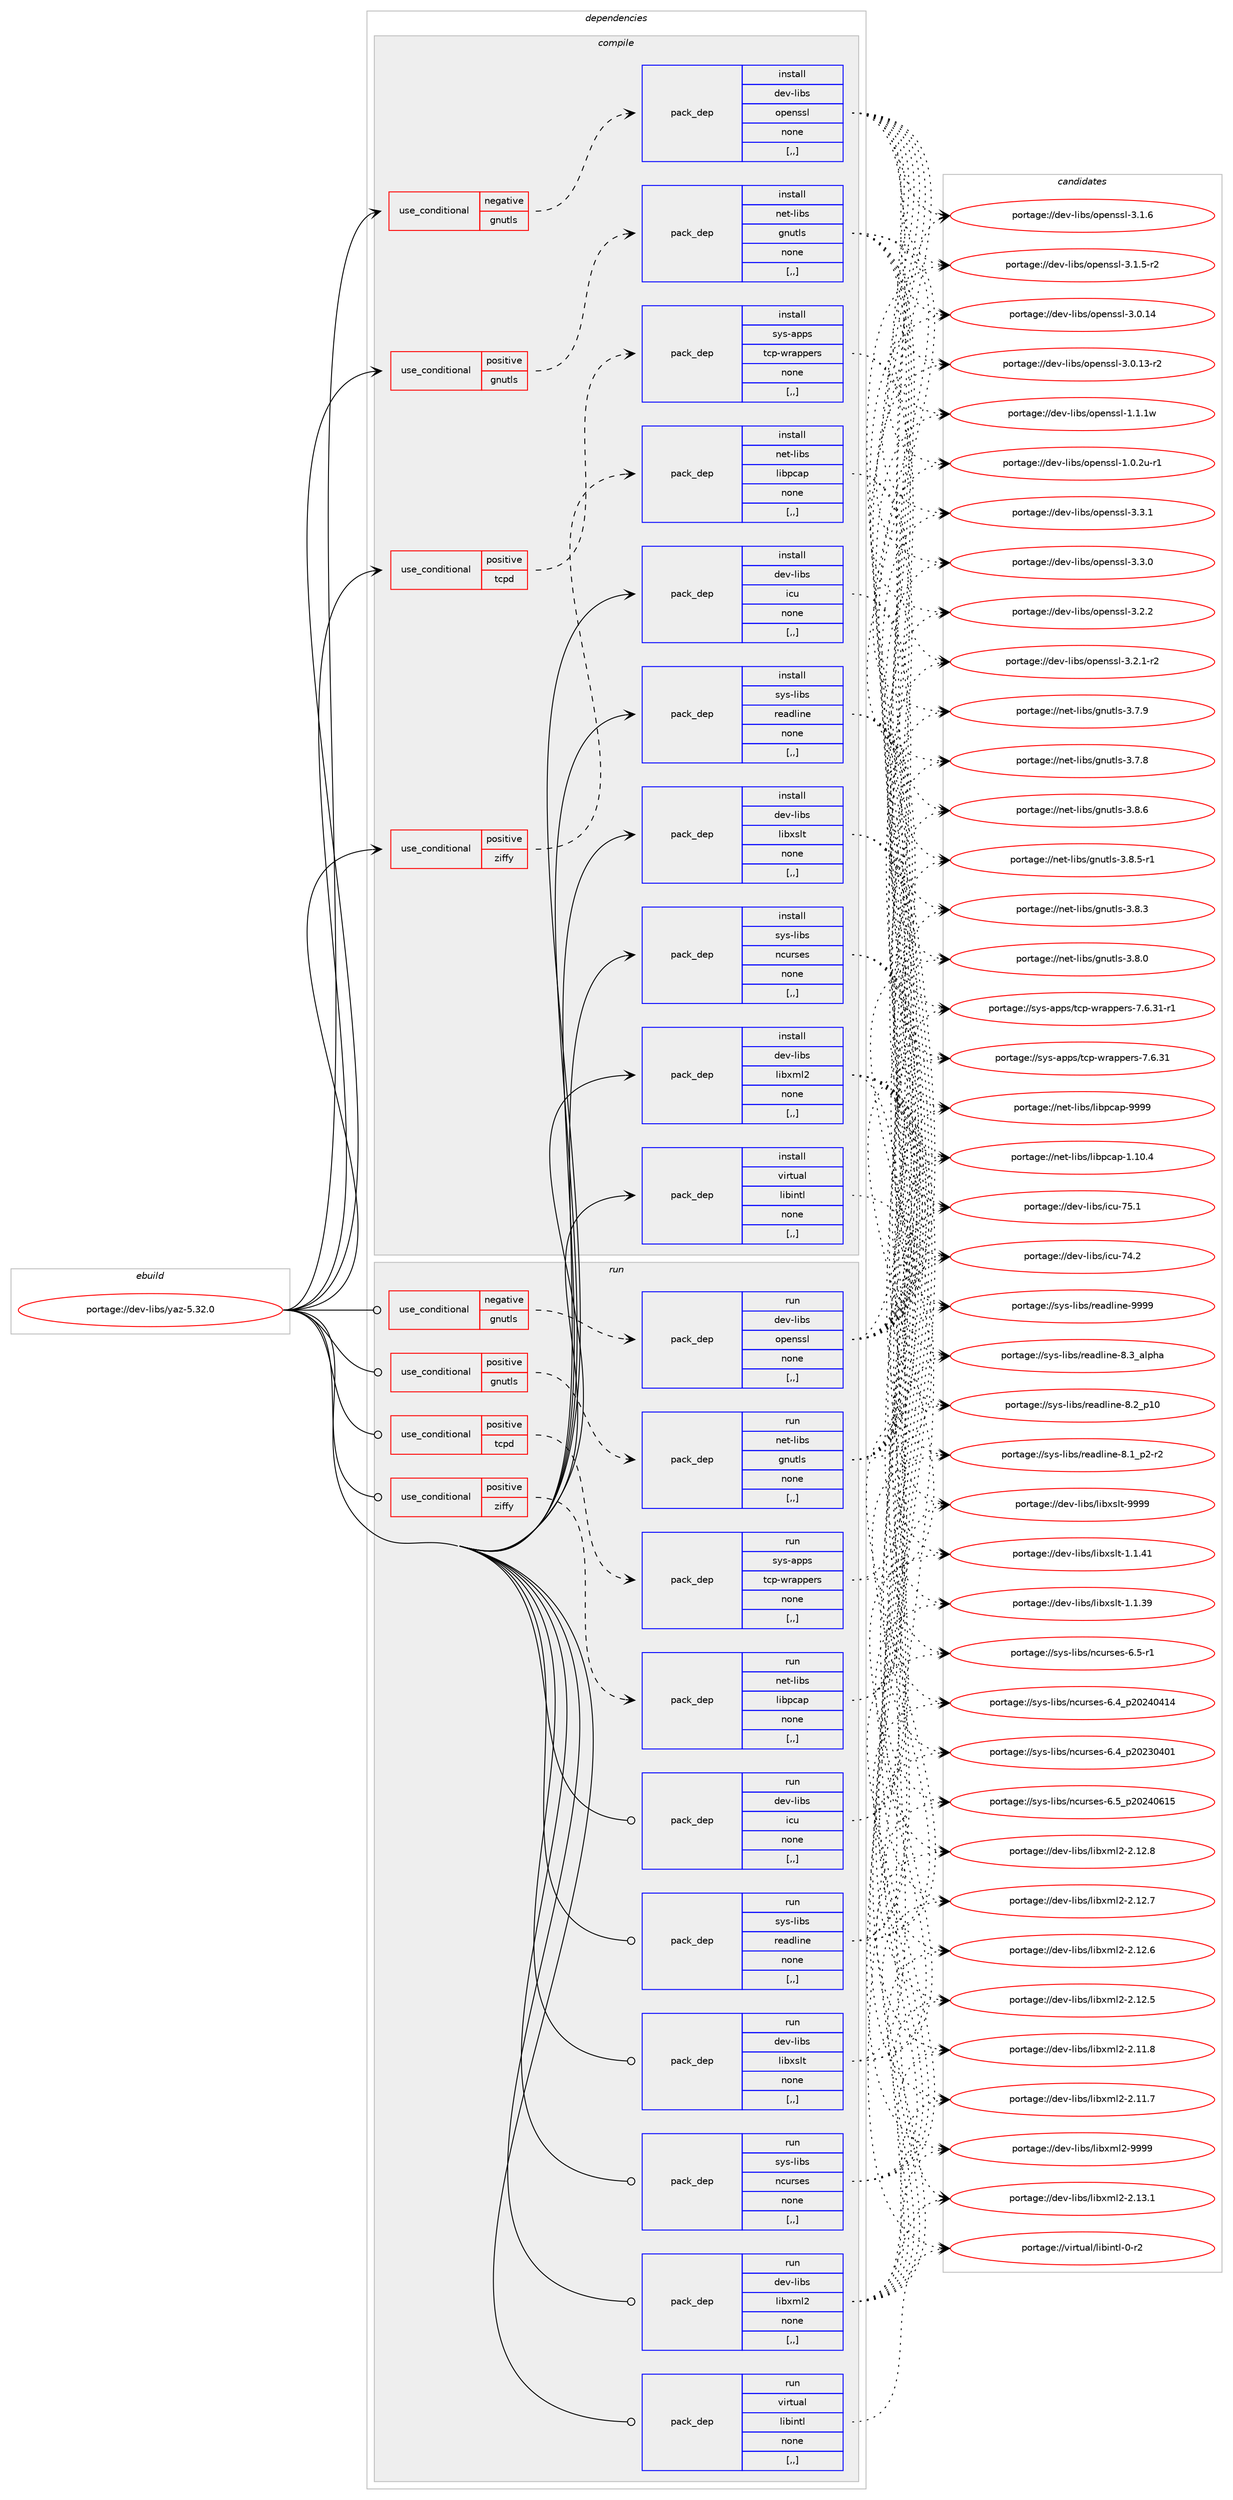 digraph prolog {

# *************
# Graph options
# *************

newrank=true;
concentrate=true;
compound=true;
graph [rankdir=LR,fontname=Helvetica,fontsize=10,ranksep=1.5];#, ranksep=2.5, nodesep=0.2];
edge  [arrowhead=vee];
node  [fontname=Helvetica,fontsize=10];

# **********
# The ebuild
# **********

subgraph cluster_leftcol {
color=gray;
label=<<i>ebuild</i>>;
id [label="portage://dev-libs/yaz-5.32.0", color=red, width=4, href="../dev-libs/yaz-5.32.0.svg"];
}

# ****************
# The dependencies
# ****************

subgraph cluster_midcol {
color=gray;
label=<<i>dependencies</i>>;
subgraph cluster_compile {
fillcolor="#eeeeee";
style=filled;
label=<<i>compile</i>>;
subgraph cond28778 {
dependency115254 [label=<<TABLE BORDER="0" CELLBORDER="1" CELLSPACING="0" CELLPADDING="4"><TR><TD ROWSPAN="3" CELLPADDING="10">use_conditional</TD></TR><TR><TD>negative</TD></TR><TR><TD>gnutls</TD></TR></TABLE>>, shape=none, color=red];
subgraph pack85278 {
dependency115255 [label=<<TABLE BORDER="0" CELLBORDER="1" CELLSPACING="0" CELLPADDING="4" WIDTH="220"><TR><TD ROWSPAN="6" CELLPADDING="30">pack_dep</TD></TR><TR><TD WIDTH="110">install</TD></TR><TR><TD>dev-libs</TD></TR><TR><TD>openssl</TD></TR><TR><TD>none</TD></TR><TR><TD>[,,]</TD></TR></TABLE>>, shape=none, color=blue];
}
dependency115254:e -> dependency115255:w [weight=20,style="dashed",arrowhead="vee"];
}
id:e -> dependency115254:w [weight=20,style="solid",arrowhead="vee"];
subgraph cond28779 {
dependency115256 [label=<<TABLE BORDER="0" CELLBORDER="1" CELLSPACING="0" CELLPADDING="4"><TR><TD ROWSPAN="3" CELLPADDING="10">use_conditional</TD></TR><TR><TD>positive</TD></TR><TR><TD>gnutls</TD></TR></TABLE>>, shape=none, color=red];
subgraph pack85279 {
dependency115257 [label=<<TABLE BORDER="0" CELLBORDER="1" CELLSPACING="0" CELLPADDING="4" WIDTH="220"><TR><TD ROWSPAN="6" CELLPADDING="30">pack_dep</TD></TR><TR><TD WIDTH="110">install</TD></TR><TR><TD>net-libs</TD></TR><TR><TD>gnutls</TD></TR><TR><TD>none</TD></TR><TR><TD>[,,]</TD></TR></TABLE>>, shape=none, color=blue];
}
dependency115256:e -> dependency115257:w [weight=20,style="dashed",arrowhead="vee"];
}
id:e -> dependency115256:w [weight=20,style="solid",arrowhead="vee"];
subgraph cond28780 {
dependency115258 [label=<<TABLE BORDER="0" CELLBORDER="1" CELLSPACING="0" CELLPADDING="4"><TR><TD ROWSPAN="3" CELLPADDING="10">use_conditional</TD></TR><TR><TD>positive</TD></TR><TR><TD>tcpd</TD></TR></TABLE>>, shape=none, color=red];
subgraph pack85280 {
dependency115259 [label=<<TABLE BORDER="0" CELLBORDER="1" CELLSPACING="0" CELLPADDING="4" WIDTH="220"><TR><TD ROWSPAN="6" CELLPADDING="30">pack_dep</TD></TR><TR><TD WIDTH="110">install</TD></TR><TR><TD>sys-apps</TD></TR><TR><TD>tcp-wrappers</TD></TR><TR><TD>none</TD></TR><TR><TD>[,,]</TD></TR></TABLE>>, shape=none, color=blue];
}
dependency115258:e -> dependency115259:w [weight=20,style="dashed",arrowhead="vee"];
}
id:e -> dependency115258:w [weight=20,style="solid",arrowhead="vee"];
subgraph cond28781 {
dependency115260 [label=<<TABLE BORDER="0" CELLBORDER="1" CELLSPACING="0" CELLPADDING="4"><TR><TD ROWSPAN="3" CELLPADDING="10">use_conditional</TD></TR><TR><TD>positive</TD></TR><TR><TD>ziffy</TD></TR></TABLE>>, shape=none, color=red];
subgraph pack85281 {
dependency115261 [label=<<TABLE BORDER="0" CELLBORDER="1" CELLSPACING="0" CELLPADDING="4" WIDTH="220"><TR><TD ROWSPAN="6" CELLPADDING="30">pack_dep</TD></TR><TR><TD WIDTH="110">install</TD></TR><TR><TD>net-libs</TD></TR><TR><TD>libpcap</TD></TR><TR><TD>none</TD></TR><TR><TD>[,,]</TD></TR></TABLE>>, shape=none, color=blue];
}
dependency115260:e -> dependency115261:w [weight=20,style="dashed",arrowhead="vee"];
}
id:e -> dependency115260:w [weight=20,style="solid",arrowhead="vee"];
subgraph pack85282 {
dependency115262 [label=<<TABLE BORDER="0" CELLBORDER="1" CELLSPACING="0" CELLPADDING="4" WIDTH="220"><TR><TD ROWSPAN="6" CELLPADDING="30">pack_dep</TD></TR><TR><TD WIDTH="110">install</TD></TR><TR><TD>dev-libs</TD></TR><TR><TD>icu</TD></TR><TR><TD>none</TD></TR><TR><TD>[,,]</TD></TR></TABLE>>, shape=none, color=blue];
}
id:e -> dependency115262:w [weight=20,style="solid",arrowhead="vee"];
subgraph pack85283 {
dependency115263 [label=<<TABLE BORDER="0" CELLBORDER="1" CELLSPACING="0" CELLPADDING="4" WIDTH="220"><TR><TD ROWSPAN="6" CELLPADDING="30">pack_dep</TD></TR><TR><TD WIDTH="110">install</TD></TR><TR><TD>dev-libs</TD></TR><TR><TD>libxml2</TD></TR><TR><TD>none</TD></TR><TR><TD>[,,]</TD></TR></TABLE>>, shape=none, color=blue];
}
id:e -> dependency115263:w [weight=20,style="solid",arrowhead="vee"];
subgraph pack85284 {
dependency115264 [label=<<TABLE BORDER="0" CELLBORDER="1" CELLSPACING="0" CELLPADDING="4" WIDTH="220"><TR><TD ROWSPAN="6" CELLPADDING="30">pack_dep</TD></TR><TR><TD WIDTH="110">install</TD></TR><TR><TD>dev-libs</TD></TR><TR><TD>libxslt</TD></TR><TR><TD>none</TD></TR><TR><TD>[,,]</TD></TR></TABLE>>, shape=none, color=blue];
}
id:e -> dependency115264:w [weight=20,style="solid",arrowhead="vee"];
subgraph pack85285 {
dependency115265 [label=<<TABLE BORDER="0" CELLBORDER="1" CELLSPACING="0" CELLPADDING="4" WIDTH="220"><TR><TD ROWSPAN="6" CELLPADDING="30">pack_dep</TD></TR><TR><TD WIDTH="110">install</TD></TR><TR><TD>sys-libs</TD></TR><TR><TD>ncurses</TD></TR><TR><TD>none</TD></TR><TR><TD>[,,]</TD></TR></TABLE>>, shape=none, color=blue];
}
id:e -> dependency115265:w [weight=20,style="solid",arrowhead="vee"];
subgraph pack85286 {
dependency115266 [label=<<TABLE BORDER="0" CELLBORDER="1" CELLSPACING="0" CELLPADDING="4" WIDTH="220"><TR><TD ROWSPAN="6" CELLPADDING="30">pack_dep</TD></TR><TR><TD WIDTH="110">install</TD></TR><TR><TD>sys-libs</TD></TR><TR><TD>readline</TD></TR><TR><TD>none</TD></TR><TR><TD>[,,]</TD></TR></TABLE>>, shape=none, color=blue];
}
id:e -> dependency115266:w [weight=20,style="solid",arrowhead="vee"];
subgraph pack85287 {
dependency115267 [label=<<TABLE BORDER="0" CELLBORDER="1" CELLSPACING="0" CELLPADDING="4" WIDTH="220"><TR><TD ROWSPAN="6" CELLPADDING="30">pack_dep</TD></TR><TR><TD WIDTH="110">install</TD></TR><TR><TD>virtual</TD></TR><TR><TD>libintl</TD></TR><TR><TD>none</TD></TR><TR><TD>[,,]</TD></TR></TABLE>>, shape=none, color=blue];
}
id:e -> dependency115267:w [weight=20,style="solid",arrowhead="vee"];
}
subgraph cluster_compileandrun {
fillcolor="#eeeeee";
style=filled;
label=<<i>compile and run</i>>;
}
subgraph cluster_run {
fillcolor="#eeeeee";
style=filled;
label=<<i>run</i>>;
subgraph cond28782 {
dependency115268 [label=<<TABLE BORDER="0" CELLBORDER="1" CELLSPACING="0" CELLPADDING="4"><TR><TD ROWSPAN="3" CELLPADDING="10">use_conditional</TD></TR><TR><TD>negative</TD></TR><TR><TD>gnutls</TD></TR></TABLE>>, shape=none, color=red];
subgraph pack85288 {
dependency115269 [label=<<TABLE BORDER="0" CELLBORDER="1" CELLSPACING="0" CELLPADDING="4" WIDTH="220"><TR><TD ROWSPAN="6" CELLPADDING="30">pack_dep</TD></TR><TR><TD WIDTH="110">run</TD></TR><TR><TD>dev-libs</TD></TR><TR><TD>openssl</TD></TR><TR><TD>none</TD></TR><TR><TD>[,,]</TD></TR></TABLE>>, shape=none, color=blue];
}
dependency115268:e -> dependency115269:w [weight=20,style="dashed",arrowhead="vee"];
}
id:e -> dependency115268:w [weight=20,style="solid",arrowhead="odot"];
subgraph cond28783 {
dependency115270 [label=<<TABLE BORDER="0" CELLBORDER="1" CELLSPACING="0" CELLPADDING="4"><TR><TD ROWSPAN="3" CELLPADDING="10">use_conditional</TD></TR><TR><TD>positive</TD></TR><TR><TD>gnutls</TD></TR></TABLE>>, shape=none, color=red];
subgraph pack85289 {
dependency115271 [label=<<TABLE BORDER="0" CELLBORDER="1" CELLSPACING="0" CELLPADDING="4" WIDTH="220"><TR><TD ROWSPAN="6" CELLPADDING="30">pack_dep</TD></TR><TR><TD WIDTH="110">run</TD></TR><TR><TD>net-libs</TD></TR><TR><TD>gnutls</TD></TR><TR><TD>none</TD></TR><TR><TD>[,,]</TD></TR></TABLE>>, shape=none, color=blue];
}
dependency115270:e -> dependency115271:w [weight=20,style="dashed",arrowhead="vee"];
}
id:e -> dependency115270:w [weight=20,style="solid",arrowhead="odot"];
subgraph cond28784 {
dependency115272 [label=<<TABLE BORDER="0" CELLBORDER="1" CELLSPACING="0" CELLPADDING="4"><TR><TD ROWSPAN="3" CELLPADDING="10">use_conditional</TD></TR><TR><TD>positive</TD></TR><TR><TD>tcpd</TD></TR></TABLE>>, shape=none, color=red];
subgraph pack85290 {
dependency115273 [label=<<TABLE BORDER="0" CELLBORDER="1" CELLSPACING="0" CELLPADDING="4" WIDTH="220"><TR><TD ROWSPAN="6" CELLPADDING="30">pack_dep</TD></TR><TR><TD WIDTH="110">run</TD></TR><TR><TD>sys-apps</TD></TR><TR><TD>tcp-wrappers</TD></TR><TR><TD>none</TD></TR><TR><TD>[,,]</TD></TR></TABLE>>, shape=none, color=blue];
}
dependency115272:e -> dependency115273:w [weight=20,style="dashed",arrowhead="vee"];
}
id:e -> dependency115272:w [weight=20,style="solid",arrowhead="odot"];
subgraph cond28785 {
dependency115274 [label=<<TABLE BORDER="0" CELLBORDER="1" CELLSPACING="0" CELLPADDING="4"><TR><TD ROWSPAN="3" CELLPADDING="10">use_conditional</TD></TR><TR><TD>positive</TD></TR><TR><TD>ziffy</TD></TR></TABLE>>, shape=none, color=red];
subgraph pack85291 {
dependency115275 [label=<<TABLE BORDER="0" CELLBORDER="1" CELLSPACING="0" CELLPADDING="4" WIDTH="220"><TR><TD ROWSPAN="6" CELLPADDING="30">pack_dep</TD></TR><TR><TD WIDTH="110">run</TD></TR><TR><TD>net-libs</TD></TR><TR><TD>libpcap</TD></TR><TR><TD>none</TD></TR><TR><TD>[,,]</TD></TR></TABLE>>, shape=none, color=blue];
}
dependency115274:e -> dependency115275:w [weight=20,style="dashed",arrowhead="vee"];
}
id:e -> dependency115274:w [weight=20,style="solid",arrowhead="odot"];
subgraph pack85292 {
dependency115276 [label=<<TABLE BORDER="0" CELLBORDER="1" CELLSPACING="0" CELLPADDING="4" WIDTH="220"><TR><TD ROWSPAN="6" CELLPADDING="30">pack_dep</TD></TR><TR><TD WIDTH="110">run</TD></TR><TR><TD>dev-libs</TD></TR><TR><TD>icu</TD></TR><TR><TD>none</TD></TR><TR><TD>[,,]</TD></TR></TABLE>>, shape=none, color=blue];
}
id:e -> dependency115276:w [weight=20,style="solid",arrowhead="odot"];
subgraph pack85293 {
dependency115277 [label=<<TABLE BORDER="0" CELLBORDER="1" CELLSPACING="0" CELLPADDING="4" WIDTH="220"><TR><TD ROWSPAN="6" CELLPADDING="30">pack_dep</TD></TR><TR><TD WIDTH="110">run</TD></TR><TR><TD>dev-libs</TD></TR><TR><TD>libxml2</TD></TR><TR><TD>none</TD></TR><TR><TD>[,,]</TD></TR></TABLE>>, shape=none, color=blue];
}
id:e -> dependency115277:w [weight=20,style="solid",arrowhead="odot"];
subgraph pack85294 {
dependency115278 [label=<<TABLE BORDER="0" CELLBORDER="1" CELLSPACING="0" CELLPADDING="4" WIDTH="220"><TR><TD ROWSPAN="6" CELLPADDING="30">pack_dep</TD></TR><TR><TD WIDTH="110">run</TD></TR><TR><TD>dev-libs</TD></TR><TR><TD>libxslt</TD></TR><TR><TD>none</TD></TR><TR><TD>[,,]</TD></TR></TABLE>>, shape=none, color=blue];
}
id:e -> dependency115278:w [weight=20,style="solid",arrowhead="odot"];
subgraph pack85295 {
dependency115279 [label=<<TABLE BORDER="0" CELLBORDER="1" CELLSPACING="0" CELLPADDING="4" WIDTH="220"><TR><TD ROWSPAN="6" CELLPADDING="30">pack_dep</TD></TR><TR><TD WIDTH="110">run</TD></TR><TR><TD>sys-libs</TD></TR><TR><TD>ncurses</TD></TR><TR><TD>none</TD></TR><TR><TD>[,,]</TD></TR></TABLE>>, shape=none, color=blue];
}
id:e -> dependency115279:w [weight=20,style="solid",arrowhead="odot"];
subgraph pack85296 {
dependency115280 [label=<<TABLE BORDER="0" CELLBORDER="1" CELLSPACING="0" CELLPADDING="4" WIDTH="220"><TR><TD ROWSPAN="6" CELLPADDING="30">pack_dep</TD></TR><TR><TD WIDTH="110">run</TD></TR><TR><TD>sys-libs</TD></TR><TR><TD>readline</TD></TR><TR><TD>none</TD></TR><TR><TD>[,,]</TD></TR></TABLE>>, shape=none, color=blue];
}
id:e -> dependency115280:w [weight=20,style="solid",arrowhead="odot"];
subgraph pack85297 {
dependency115281 [label=<<TABLE BORDER="0" CELLBORDER="1" CELLSPACING="0" CELLPADDING="4" WIDTH="220"><TR><TD ROWSPAN="6" CELLPADDING="30">pack_dep</TD></TR><TR><TD WIDTH="110">run</TD></TR><TR><TD>virtual</TD></TR><TR><TD>libintl</TD></TR><TR><TD>none</TD></TR><TR><TD>[,,]</TD></TR></TABLE>>, shape=none, color=blue];
}
id:e -> dependency115281:w [weight=20,style="solid",arrowhead="odot"];
}
}

# **************
# The candidates
# **************

subgraph cluster_choices {
rank=same;
color=gray;
label=<<i>candidates</i>>;

subgraph choice85278 {
color=black;
nodesep=1;
choice100101118451081059811547111112101110115115108455146514649 [label="portage://dev-libs/openssl-3.3.1", color=red, width=4,href="../dev-libs/openssl-3.3.1.svg"];
choice100101118451081059811547111112101110115115108455146514648 [label="portage://dev-libs/openssl-3.3.0", color=red, width=4,href="../dev-libs/openssl-3.3.0.svg"];
choice100101118451081059811547111112101110115115108455146504650 [label="portage://dev-libs/openssl-3.2.2", color=red, width=4,href="../dev-libs/openssl-3.2.2.svg"];
choice1001011184510810598115471111121011101151151084551465046494511450 [label="portage://dev-libs/openssl-3.2.1-r2", color=red, width=4,href="../dev-libs/openssl-3.2.1-r2.svg"];
choice100101118451081059811547111112101110115115108455146494654 [label="portage://dev-libs/openssl-3.1.6", color=red, width=4,href="../dev-libs/openssl-3.1.6.svg"];
choice1001011184510810598115471111121011101151151084551464946534511450 [label="portage://dev-libs/openssl-3.1.5-r2", color=red, width=4,href="../dev-libs/openssl-3.1.5-r2.svg"];
choice10010111845108105981154711111210111011511510845514648464952 [label="portage://dev-libs/openssl-3.0.14", color=red, width=4,href="../dev-libs/openssl-3.0.14.svg"];
choice100101118451081059811547111112101110115115108455146484649514511450 [label="portage://dev-libs/openssl-3.0.13-r2", color=red, width=4,href="../dev-libs/openssl-3.0.13-r2.svg"];
choice100101118451081059811547111112101110115115108454946494649119 [label="portage://dev-libs/openssl-1.1.1w", color=red, width=4,href="../dev-libs/openssl-1.1.1w.svg"];
choice1001011184510810598115471111121011101151151084549464846501174511449 [label="portage://dev-libs/openssl-1.0.2u-r1", color=red, width=4,href="../dev-libs/openssl-1.0.2u-r1.svg"];
dependency115255:e -> choice100101118451081059811547111112101110115115108455146514649:w [style=dotted,weight="100"];
dependency115255:e -> choice100101118451081059811547111112101110115115108455146514648:w [style=dotted,weight="100"];
dependency115255:e -> choice100101118451081059811547111112101110115115108455146504650:w [style=dotted,weight="100"];
dependency115255:e -> choice1001011184510810598115471111121011101151151084551465046494511450:w [style=dotted,weight="100"];
dependency115255:e -> choice100101118451081059811547111112101110115115108455146494654:w [style=dotted,weight="100"];
dependency115255:e -> choice1001011184510810598115471111121011101151151084551464946534511450:w [style=dotted,weight="100"];
dependency115255:e -> choice10010111845108105981154711111210111011511510845514648464952:w [style=dotted,weight="100"];
dependency115255:e -> choice100101118451081059811547111112101110115115108455146484649514511450:w [style=dotted,weight="100"];
dependency115255:e -> choice100101118451081059811547111112101110115115108454946494649119:w [style=dotted,weight="100"];
dependency115255:e -> choice1001011184510810598115471111121011101151151084549464846501174511449:w [style=dotted,weight="100"];
}
subgraph choice85279 {
color=black;
nodesep=1;
choice110101116451081059811547103110117116108115455146564654 [label="portage://net-libs/gnutls-3.8.6", color=red, width=4,href="../net-libs/gnutls-3.8.6.svg"];
choice1101011164510810598115471031101171161081154551465646534511449 [label="portage://net-libs/gnutls-3.8.5-r1", color=red, width=4,href="../net-libs/gnutls-3.8.5-r1.svg"];
choice110101116451081059811547103110117116108115455146564651 [label="portage://net-libs/gnutls-3.8.3", color=red, width=4,href="../net-libs/gnutls-3.8.3.svg"];
choice110101116451081059811547103110117116108115455146564648 [label="portage://net-libs/gnutls-3.8.0", color=red, width=4,href="../net-libs/gnutls-3.8.0.svg"];
choice110101116451081059811547103110117116108115455146554657 [label="portage://net-libs/gnutls-3.7.9", color=red, width=4,href="../net-libs/gnutls-3.7.9.svg"];
choice110101116451081059811547103110117116108115455146554656 [label="portage://net-libs/gnutls-3.7.8", color=red, width=4,href="../net-libs/gnutls-3.7.8.svg"];
dependency115257:e -> choice110101116451081059811547103110117116108115455146564654:w [style=dotted,weight="100"];
dependency115257:e -> choice1101011164510810598115471031101171161081154551465646534511449:w [style=dotted,weight="100"];
dependency115257:e -> choice110101116451081059811547103110117116108115455146564651:w [style=dotted,weight="100"];
dependency115257:e -> choice110101116451081059811547103110117116108115455146564648:w [style=dotted,weight="100"];
dependency115257:e -> choice110101116451081059811547103110117116108115455146554657:w [style=dotted,weight="100"];
dependency115257:e -> choice110101116451081059811547103110117116108115455146554656:w [style=dotted,weight="100"];
}
subgraph choice85280 {
color=black;
nodesep=1;
choice115121115459711211211547116991124511911497112112101114115455546544651494511449 [label="portage://sys-apps/tcp-wrappers-7.6.31-r1", color=red, width=4,href="../sys-apps/tcp-wrappers-7.6.31-r1.svg"];
choice11512111545971121121154711699112451191149711211210111411545554654465149 [label="portage://sys-apps/tcp-wrappers-7.6.31", color=red, width=4,href="../sys-apps/tcp-wrappers-7.6.31.svg"];
dependency115259:e -> choice115121115459711211211547116991124511911497112112101114115455546544651494511449:w [style=dotted,weight="100"];
dependency115259:e -> choice11512111545971121121154711699112451191149711211210111411545554654465149:w [style=dotted,weight="100"];
}
subgraph choice85281 {
color=black;
nodesep=1;
choice1101011164510810598115471081059811299971124557575757 [label="portage://net-libs/libpcap-9999", color=red, width=4,href="../net-libs/libpcap-9999.svg"];
choice11010111645108105981154710810598112999711245494649484652 [label="portage://net-libs/libpcap-1.10.4", color=red, width=4,href="../net-libs/libpcap-1.10.4.svg"];
dependency115261:e -> choice1101011164510810598115471081059811299971124557575757:w [style=dotted,weight="100"];
dependency115261:e -> choice11010111645108105981154710810598112999711245494649484652:w [style=dotted,weight="100"];
}
subgraph choice85282 {
color=black;
nodesep=1;
choice100101118451081059811547105991174555534649 [label="portage://dev-libs/icu-75.1", color=red, width=4,href="../dev-libs/icu-75.1.svg"];
choice100101118451081059811547105991174555524650 [label="portage://dev-libs/icu-74.2", color=red, width=4,href="../dev-libs/icu-74.2.svg"];
dependency115262:e -> choice100101118451081059811547105991174555534649:w [style=dotted,weight="100"];
dependency115262:e -> choice100101118451081059811547105991174555524650:w [style=dotted,weight="100"];
}
subgraph choice85283 {
color=black;
nodesep=1;
choice10010111845108105981154710810598120109108504557575757 [label="portage://dev-libs/libxml2-9999", color=red, width=4,href="../dev-libs/libxml2-9999.svg"];
choice100101118451081059811547108105981201091085045504649514649 [label="portage://dev-libs/libxml2-2.13.1", color=red, width=4,href="../dev-libs/libxml2-2.13.1.svg"];
choice100101118451081059811547108105981201091085045504649504656 [label="portage://dev-libs/libxml2-2.12.8", color=red, width=4,href="../dev-libs/libxml2-2.12.8.svg"];
choice100101118451081059811547108105981201091085045504649504655 [label="portage://dev-libs/libxml2-2.12.7", color=red, width=4,href="../dev-libs/libxml2-2.12.7.svg"];
choice100101118451081059811547108105981201091085045504649504654 [label="portage://dev-libs/libxml2-2.12.6", color=red, width=4,href="../dev-libs/libxml2-2.12.6.svg"];
choice100101118451081059811547108105981201091085045504649504653 [label="portage://dev-libs/libxml2-2.12.5", color=red, width=4,href="../dev-libs/libxml2-2.12.5.svg"];
choice100101118451081059811547108105981201091085045504649494656 [label="portage://dev-libs/libxml2-2.11.8", color=red, width=4,href="../dev-libs/libxml2-2.11.8.svg"];
choice100101118451081059811547108105981201091085045504649494655 [label="portage://dev-libs/libxml2-2.11.7", color=red, width=4,href="../dev-libs/libxml2-2.11.7.svg"];
dependency115263:e -> choice10010111845108105981154710810598120109108504557575757:w [style=dotted,weight="100"];
dependency115263:e -> choice100101118451081059811547108105981201091085045504649514649:w [style=dotted,weight="100"];
dependency115263:e -> choice100101118451081059811547108105981201091085045504649504656:w [style=dotted,weight="100"];
dependency115263:e -> choice100101118451081059811547108105981201091085045504649504655:w [style=dotted,weight="100"];
dependency115263:e -> choice100101118451081059811547108105981201091085045504649504654:w [style=dotted,weight="100"];
dependency115263:e -> choice100101118451081059811547108105981201091085045504649504653:w [style=dotted,weight="100"];
dependency115263:e -> choice100101118451081059811547108105981201091085045504649494656:w [style=dotted,weight="100"];
dependency115263:e -> choice100101118451081059811547108105981201091085045504649494655:w [style=dotted,weight="100"];
}
subgraph choice85284 {
color=black;
nodesep=1;
choice100101118451081059811547108105981201151081164557575757 [label="portage://dev-libs/libxslt-9999", color=red, width=4,href="../dev-libs/libxslt-9999.svg"];
choice1001011184510810598115471081059812011510811645494649465249 [label="portage://dev-libs/libxslt-1.1.41", color=red, width=4,href="../dev-libs/libxslt-1.1.41.svg"];
choice1001011184510810598115471081059812011510811645494649465157 [label="portage://dev-libs/libxslt-1.1.39", color=red, width=4,href="../dev-libs/libxslt-1.1.39.svg"];
dependency115264:e -> choice100101118451081059811547108105981201151081164557575757:w [style=dotted,weight="100"];
dependency115264:e -> choice1001011184510810598115471081059812011510811645494649465249:w [style=dotted,weight="100"];
dependency115264:e -> choice1001011184510810598115471081059812011510811645494649465157:w [style=dotted,weight="100"];
}
subgraph choice85285 {
color=black;
nodesep=1;
choice1151211154510810598115471109911711411510111545544653951125048505248544953 [label="portage://sys-libs/ncurses-6.5_p20240615", color=red, width=4,href="../sys-libs/ncurses-6.5_p20240615.svg"];
choice11512111545108105981154711099117114115101115455446534511449 [label="portage://sys-libs/ncurses-6.5-r1", color=red, width=4,href="../sys-libs/ncurses-6.5-r1.svg"];
choice1151211154510810598115471109911711411510111545544652951125048505248524952 [label="portage://sys-libs/ncurses-6.4_p20240414", color=red, width=4,href="../sys-libs/ncurses-6.4_p20240414.svg"];
choice1151211154510810598115471109911711411510111545544652951125048505148524849 [label="portage://sys-libs/ncurses-6.4_p20230401", color=red, width=4,href="../sys-libs/ncurses-6.4_p20230401.svg"];
dependency115265:e -> choice1151211154510810598115471109911711411510111545544653951125048505248544953:w [style=dotted,weight="100"];
dependency115265:e -> choice11512111545108105981154711099117114115101115455446534511449:w [style=dotted,weight="100"];
dependency115265:e -> choice1151211154510810598115471109911711411510111545544652951125048505248524952:w [style=dotted,weight="100"];
dependency115265:e -> choice1151211154510810598115471109911711411510111545544652951125048505148524849:w [style=dotted,weight="100"];
}
subgraph choice85286 {
color=black;
nodesep=1;
choice115121115451081059811547114101971001081051101014557575757 [label="portage://sys-libs/readline-9999", color=red, width=4,href="../sys-libs/readline-9999.svg"];
choice1151211154510810598115471141019710010810511010145564651959710811210497 [label="portage://sys-libs/readline-8.3_alpha", color=red, width=4,href="../sys-libs/readline-8.3_alpha.svg"];
choice1151211154510810598115471141019710010810511010145564650951124948 [label="portage://sys-libs/readline-8.2_p10", color=red, width=4,href="../sys-libs/readline-8.2_p10.svg"];
choice115121115451081059811547114101971001081051101014556464995112504511450 [label="portage://sys-libs/readline-8.1_p2-r2", color=red, width=4,href="../sys-libs/readline-8.1_p2-r2.svg"];
dependency115266:e -> choice115121115451081059811547114101971001081051101014557575757:w [style=dotted,weight="100"];
dependency115266:e -> choice1151211154510810598115471141019710010810511010145564651959710811210497:w [style=dotted,weight="100"];
dependency115266:e -> choice1151211154510810598115471141019710010810511010145564650951124948:w [style=dotted,weight="100"];
dependency115266:e -> choice115121115451081059811547114101971001081051101014556464995112504511450:w [style=dotted,weight="100"];
}
subgraph choice85287 {
color=black;
nodesep=1;
choice11810511411611797108471081059810511011610845484511450 [label="portage://virtual/libintl-0-r2", color=red, width=4,href="../virtual/libintl-0-r2.svg"];
dependency115267:e -> choice11810511411611797108471081059810511011610845484511450:w [style=dotted,weight="100"];
}
subgraph choice85288 {
color=black;
nodesep=1;
choice100101118451081059811547111112101110115115108455146514649 [label="portage://dev-libs/openssl-3.3.1", color=red, width=4,href="../dev-libs/openssl-3.3.1.svg"];
choice100101118451081059811547111112101110115115108455146514648 [label="portage://dev-libs/openssl-3.3.0", color=red, width=4,href="../dev-libs/openssl-3.3.0.svg"];
choice100101118451081059811547111112101110115115108455146504650 [label="portage://dev-libs/openssl-3.2.2", color=red, width=4,href="../dev-libs/openssl-3.2.2.svg"];
choice1001011184510810598115471111121011101151151084551465046494511450 [label="portage://dev-libs/openssl-3.2.1-r2", color=red, width=4,href="../dev-libs/openssl-3.2.1-r2.svg"];
choice100101118451081059811547111112101110115115108455146494654 [label="portage://dev-libs/openssl-3.1.6", color=red, width=4,href="../dev-libs/openssl-3.1.6.svg"];
choice1001011184510810598115471111121011101151151084551464946534511450 [label="portage://dev-libs/openssl-3.1.5-r2", color=red, width=4,href="../dev-libs/openssl-3.1.5-r2.svg"];
choice10010111845108105981154711111210111011511510845514648464952 [label="portage://dev-libs/openssl-3.0.14", color=red, width=4,href="../dev-libs/openssl-3.0.14.svg"];
choice100101118451081059811547111112101110115115108455146484649514511450 [label="portage://dev-libs/openssl-3.0.13-r2", color=red, width=4,href="../dev-libs/openssl-3.0.13-r2.svg"];
choice100101118451081059811547111112101110115115108454946494649119 [label="portage://dev-libs/openssl-1.1.1w", color=red, width=4,href="../dev-libs/openssl-1.1.1w.svg"];
choice1001011184510810598115471111121011101151151084549464846501174511449 [label="portage://dev-libs/openssl-1.0.2u-r1", color=red, width=4,href="../dev-libs/openssl-1.0.2u-r1.svg"];
dependency115269:e -> choice100101118451081059811547111112101110115115108455146514649:w [style=dotted,weight="100"];
dependency115269:e -> choice100101118451081059811547111112101110115115108455146514648:w [style=dotted,weight="100"];
dependency115269:e -> choice100101118451081059811547111112101110115115108455146504650:w [style=dotted,weight="100"];
dependency115269:e -> choice1001011184510810598115471111121011101151151084551465046494511450:w [style=dotted,weight="100"];
dependency115269:e -> choice100101118451081059811547111112101110115115108455146494654:w [style=dotted,weight="100"];
dependency115269:e -> choice1001011184510810598115471111121011101151151084551464946534511450:w [style=dotted,weight="100"];
dependency115269:e -> choice10010111845108105981154711111210111011511510845514648464952:w [style=dotted,weight="100"];
dependency115269:e -> choice100101118451081059811547111112101110115115108455146484649514511450:w [style=dotted,weight="100"];
dependency115269:e -> choice100101118451081059811547111112101110115115108454946494649119:w [style=dotted,weight="100"];
dependency115269:e -> choice1001011184510810598115471111121011101151151084549464846501174511449:w [style=dotted,weight="100"];
}
subgraph choice85289 {
color=black;
nodesep=1;
choice110101116451081059811547103110117116108115455146564654 [label="portage://net-libs/gnutls-3.8.6", color=red, width=4,href="../net-libs/gnutls-3.8.6.svg"];
choice1101011164510810598115471031101171161081154551465646534511449 [label="portage://net-libs/gnutls-3.8.5-r1", color=red, width=4,href="../net-libs/gnutls-3.8.5-r1.svg"];
choice110101116451081059811547103110117116108115455146564651 [label="portage://net-libs/gnutls-3.8.3", color=red, width=4,href="../net-libs/gnutls-3.8.3.svg"];
choice110101116451081059811547103110117116108115455146564648 [label="portage://net-libs/gnutls-3.8.0", color=red, width=4,href="../net-libs/gnutls-3.8.0.svg"];
choice110101116451081059811547103110117116108115455146554657 [label="portage://net-libs/gnutls-3.7.9", color=red, width=4,href="../net-libs/gnutls-3.7.9.svg"];
choice110101116451081059811547103110117116108115455146554656 [label="portage://net-libs/gnutls-3.7.8", color=red, width=4,href="../net-libs/gnutls-3.7.8.svg"];
dependency115271:e -> choice110101116451081059811547103110117116108115455146564654:w [style=dotted,weight="100"];
dependency115271:e -> choice1101011164510810598115471031101171161081154551465646534511449:w [style=dotted,weight="100"];
dependency115271:e -> choice110101116451081059811547103110117116108115455146564651:w [style=dotted,weight="100"];
dependency115271:e -> choice110101116451081059811547103110117116108115455146564648:w [style=dotted,weight="100"];
dependency115271:e -> choice110101116451081059811547103110117116108115455146554657:w [style=dotted,weight="100"];
dependency115271:e -> choice110101116451081059811547103110117116108115455146554656:w [style=dotted,weight="100"];
}
subgraph choice85290 {
color=black;
nodesep=1;
choice115121115459711211211547116991124511911497112112101114115455546544651494511449 [label="portage://sys-apps/tcp-wrappers-7.6.31-r1", color=red, width=4,href="../sys-apps/tcp-wrappers-7.6.31-r1.svg"];
choice11512111545971121121154711699112451191149711211210111411545554654465149 [label="portage://sys-apps/tcp-wrappers-7.6.31", color=red, width=4,href="../sys-apps/tcp-wrappers-7.6.31.svg"];
dependency115273:e -> choice115121115459711211211547116991124511911497112112101114115455546544651494511449:w [style=dotted,weight="100"];
dependency115273:e -> choice11512111545971121121154711699112451191149711211210111411545554654465149:w [style=dotted,weight="100"];
}
subgraph choice85291 {
color=black;
nodesep=1;
choice1101011164510810598115471081059811299971124557575757 [label="portage://net-libs/libpcap-9999", color=red, width=4,href="../net-libs/libpcap-9999.svg"];
choice11010111645108105981154710810598112999711245494649484652 [label="portage://net-libs/libpcap-1.10.4", color=red, width=4,href="../net-libs/libpcap-1.10.4.svg"];
dependency115275:e -> choice1101011164510810598115471081059811299971124557575757:w [style=dotted,weight="100"];
dependency115275:e -> choice11010111645108105981154710810598112999711245494649484652:w [style=dotted,weight="100"];
}
subgraph choice85292 {
color=black;
nodesep=1;
choice100101118451081059811547105991174555534649 [label="portage://dev-libs/icu-75.1", color=red, width=4,href="../dev-libs/icu-75.1.svg"];
choice100101118451081059811547105991174555524650 [label="portage://dev-libs/icu-74.2", color=red, width=4,href="../dev-libs/icu-74.2.svg"];
dependency115276:e -> choice100101118451081059811547105991174555534649:w [style=dotted,weight="100"];
dependency115276:e -> choice100101118451081059811547105991174555524650:w [style=dotted,weight="100"];
}
subgraph choice85293 {
color=black;
nodesep=1;
choice10010111845108105981154710810598120109108504557575757 [label="portage://dev-libs/libxml2-9999", color=red, width=4,href="../dev-libs/libxml2-9999.svg"];
choice100101118451081059811547108105981201091085045504649514649 [label="portage://dev-libs/libxml2-2.13.1", color=red, width=4,href="../dev-libs/libxml2-2.13.1.svg"];
choice100101118451081059811547108105981201091085045504649504656 [label="portage://dev-libs/libxml2-2.12.8", color=red, width=4,href="../dev-libs/libxml2-2.12.8.svg"];
choice100101118451081059811547108105981201091085045504649504655 [label="portage://dev-libs/libxml2-2.12.7", color=red, width=4,href="../dev-libs/libxml2-2.12.7.svg"];
choice100101118451081059811547108105981201091085045504649504654 [label="portage://dev-libs/libxml2-2.12.6", color=red, width=4,href="../dev-libs/libxml2-2.12.6.svg"];
choice100101118451081059811547108105981201091085045504649504653 [label="portage://dev-libs/libxml2-2.12.5", color=red, width=4,href="../dev-libs/libxml2-2.12.5.svg"];
choice100101118451081059811547108105981201091085045504649494656 [label="portage://dev-libs/libxml2-2.11.8", color=red, width=4,href="../dev-libs/libxml2-2.11.8.svg"];
choice100101118451081059811547108105981201091085045504649494655 [label="portage://dev-libs/libxml2-2.11.7", color=red, width=4,href="../dev-libs/libxml2-2.11.7.svg"];
dependency115277:e -> choice10010111845108105981154710810598120109108504557575757:w [style=dotted,weight="100"];
dependency115277:e -> choice100101118451081059811547108105981201091085045504649514649:w [style=dotted,weight="100"];
dependency115277:e -> choice100101118451081059811547108105981201091085045504649504656:w [style=dotted,weight="100"];
dependency115277:e -> choice100101118451081059811547108105981201091085045504649504655:w [style=dotted,weight="100"];
dependency115277:e -> choice100101118451081059811547108105981201091085045504649504654:w [style=dotted,weight="100"];
dependency115277:e -> choice100101118451081059811547108105981201091085045504649504653:w [style=dotted,weight="100"];
dependency115277:e -> choice100101118451081059811547108105981201091085045504649494656:w [style=dotted,weight="100"];
dependency115277:e -> choice100101118451081059811547108105981201091085045504649494655:w [style=dotted,weight="100"];
}
subgraph choice85294 {
color=black;
nodesep=1;
choice100101118451081059811547108105981201151081164557575757 [label="portage://dev-libs/libxslt-9999", color=red, width=4,href="../dev-libs/libxslt-9999.svg"];
choice1001011184510810598115471081059812011510811645494649465249 [label="portage://dev-libs/libxslt-1.1.41", color=red, width=4,href="../dev-libs/libxslt-1.1.41.svg"];
choice1001011184510810598115471081059812011510811645494649465157 [label="portage://dev-libs/libxslt-1.1.39", color=red, width=4,href="../dev-libs/libxslt-1.1.39.svg"];
dependency115278:e -> choice100101118451081059811547108105981201151081164557575757:w [style=dotted,weight="100"];
dependency115278:e -> choice1001011184510810598115471081059812011510811645494649465249:w [style=dotted,weight="100"];
dependency115278:e -> choice1001011184510810598115471081059812011510811645494649465157:w [style=dotted,weight="100"];
}
subgraph choice85295 {
color=black;
nodesep=1;
choice1151211154510810598115471109911711411510111545544653951125048505248544953 [label="portage://sys-libs/ncurses-6.5_p20240615", color=red, width=4,href="../sys-libs/ncurses-6.5_p20240615.svg"];
choice11512111545108105981154711099117114115101115455446534511449 [label="portage://sys-libs/ncurses-6.5-r1", color=red, width=4,href="../sys-libs/ncurses-6.5-r1.svg"];
choice1151211154510810598115471109911711411510111545544652951125048505248524952 [label="portage://sys-libs/ncurses-6.4_p20240414", color=red, width=4,href="../sys-libs/ncurses-6.4_p20240414.svg"];
choice1151211154510810598115471109911711411510111545544652951125048505148524849 [label="portage://sys-libs/ncurses-6.4_p20230401", color=red, width=4,href="../sys-libs/ncurses-6.4_p20230401.svg"];
dependency115279:e -> choice1151211154510810598115471109911711411510111545544653951125048505248544953:w [style=dotted,weight="100"];
dependency115279:e -> choice11512111545108105981154711099117114115101115455446534511449:w [style=dotted,weight="100"];
dependency115279:e -> choice1151211154510810598115471109911711411510111545544652951125048505248524952:w [style=dotted,weight="100"];
dependency115279:e -> choice1151211154510810598115471109911711411510111545544652951125048505148524849:w [style=dotted,weight="100"];
}
subgraph choice85296 {
color=black;
nodesep=1;
choice115121115451081059811547114101971001081051101014557575757 [label="portage://sys-libs/readline-9999", color=red, width=4,href="../sys-libs/readline-9999.svg"];
choice1151211154510810598115471141019710010810511010145564651959710811210497 [label="portage://sys-libs/readline-8.3_alpha", color=red, width=4,href="../sys-libs/readline-8.3_alpha.svg"];
choice1151211154510810598115471141019710010810511010145564650951124948 [label="portage://sys-libs/readline-8.2_p10", color=red, width=4,href="../sys-libs/readline-8.2_p10.svg"];
choice115121115451081059811547114101971001081051101014556464995112504511450 [label="portage://sys-libs/readline-8.1_p2-r2", color=red, width=4,href="../sys-libs/readline-8.1_p2-r2.svg"];
dependency115280:e -> choice115121115451081059811547114101971001081051101014557575757:w [style=dotted,weight="100"];
dependency115280:e -> choice1151211154510810598115471141019710010810511010145564651959710811210497:w [style=dotted,weight="100"];
dependency115280:e -> choice1151211154510810598115471141019710010810511010145564650951124948:w [style=dotted,weight="100"];
dependency115280:e -> choice115121115451081059811547114101971001081051101014556464995112504511450:w [style=dotted,weight="100"];
}
subgraph choice85297 {
color=black;
nodesep=1;
choice11810511411611797108471081059810511011610845484511450 [label="portage://virtual/libintl-0-r2", color=red, width=4,href="../virtual/libintl-0-r2.svg"];
dependency115281:e -> choice11810511411611797108471081059810511011610845484511450:w [style=dotted,weight="100"];
}
}

}
